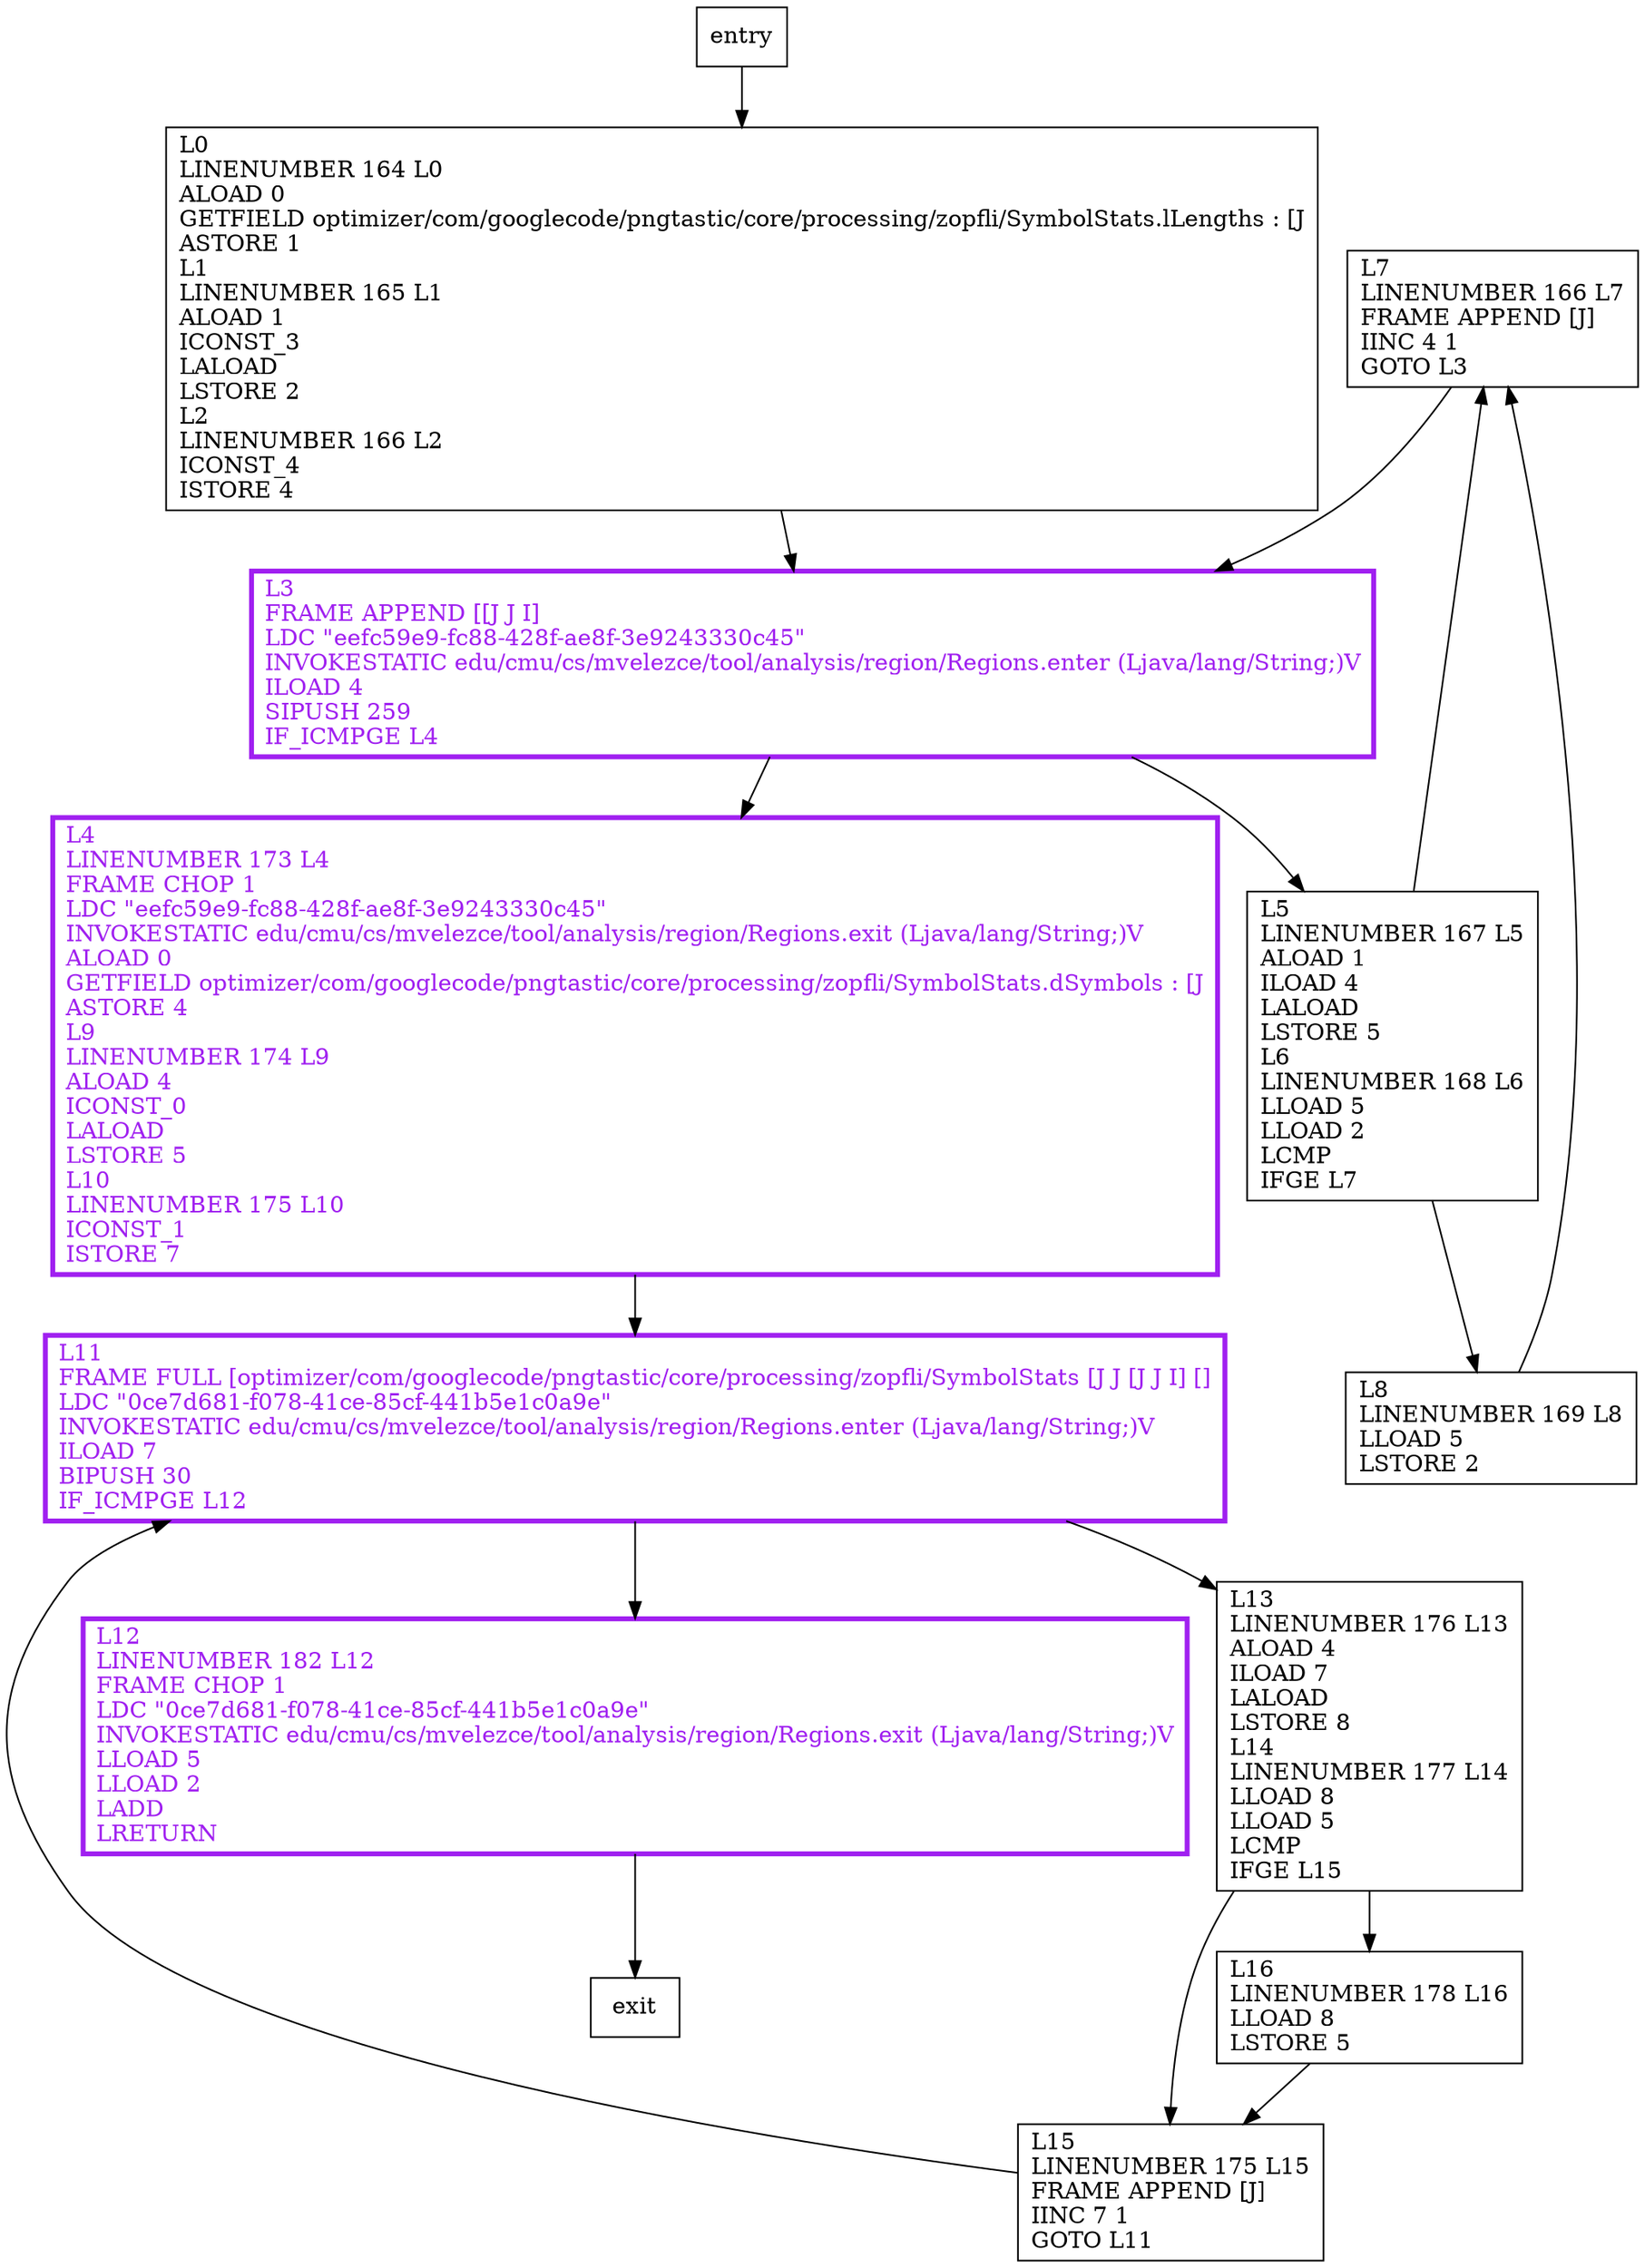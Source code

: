 digraph minCost {
node [shape=record];
2076611420 [label="L7\lLINENUMBER 166 L7\lFRAME APPEND [J]\lIINC 4 1\lGOTO L3\l"];
1740453150 [label="L8\lLINENUMBER 169 L8\lLLOAD 5\lLSTORE 2\l"];
1183745381 [label="L12\lLINENUMBER 182 L12\lFRAME CHOP 1\lLDC \"0ce7d681-f078-41ce-85cf-441b5e1c0a9e\"\lINVOKESTATIC edu/cmu/cs/mvelezce/tool/analysis/region/Regions.exit (Ljava/lang/String;)V\lLLOAD 5\lLLOAD 2\lLADD\lLRETURN\l"];
117859171 [label="L15\lLINENUMBER 175 L15\lFRAME APPEND [J]\lIINC 7 1\lGOTO L11\l"];
462487268 [label="L0\lLINENUMBER 164 L0\lALOAD 0\lGETFIELD optimizer/com/googlecode/pngtastic/core/processing/zopfli/SymbolStats.lLengths : [J\lASTORE 1\lL1\lLINENUMBER 165 L1\lALOAD 1\lICONST_3\lLALOAD\lLSTORE 2\lL2\lLINENUMBER 166 L2\lICONST_4\lISTORE 4\l"];
1288163341 [label="L3\lFRAME APPEND [[J J I]\lLDC \"eefc59e9-fc88-428f-ae8f-3e9243330c45\"\lINVOKESTATIC edu/cmu/cs/mvelezce/tool/analysis/region/Regions.enter (Ljava/lang/String;)V\lILOAD 4\lSIPUSH 259\lIF_ICMPGE L4\l"];
1974701110 [label="L16\lLINENUMBER 178 L16\lLLOAD 8\lLSTORE 5\l"];
890488908 [label="L4\lLINENUMBER 173 L4\lFRAME CHOP 1\lLDC \"eefc59e9-fc88-428f-ae8f-3e9243330c45\"\lINVOKESTATIC edu/cmu/cs/mvelezce/tool/analysis/region/Regions.exit (Ljava/lang/String;)V\lALOAD 0\lGETFIELD optimizer/com/googlecode/pngtastic/core/processing/zopfli/SymbolStats.dSymbols : [J\lASTORE 4\lL9\lLINENUMBER 174 L9\lALOAD 4\lICONST_0\lLALOAD\lLSTORE 5\lL10\lLINENUMBER 175 L10\lICONST_1\lISTORE 7\l"];
152937115 [label="L13\lLINENUMBER 176 L13\lALOAD 4\lILOAD 7\lLALOAD\lLSTORE 8\lL14\lLINENUMBER 177 L14\lLLOAD 8\lLLOAD 5\lLCMP\lIFGE L15\l"];
1193577032 [label="L11\lFRAME FULL [optimizer/com/googlecode/pngtastic/core/processing/zopfli/SymbolStats [J J [J J I] []\lLDC \"0ce7d681-f078-41ce-85cf-441b5e1c0a9e\"\lINVOKESTATIC edu/cmu/cs/mvelezce/tool/analysis/region/Regions.enter (Ljava/lang/String;)V\lILOAD 7\lBIPUSH 30\lIF_ICMPGE L12\l"];
1232631679 [label="L5\lLINENUMBER 167 L5\lALOAD 1\lILOAD 4\lLALOAD\lLSTORE 5\lL6\lLINENUMBER 168 L6\lLLOAD 5\lLLOAD 2\lLCMP\lIFGE L7\l"];
entry;
exit;
890488908 -> 1193577032;
1193577032 -> 1183745381;
1193577032 -> 152937115;
1232631679 -> 2076611420;
1232631679 -> 1740453150;
entry -> 462487268;
2076611420 -> 1288163341;
1740453150 -> 2076611420;
1183745381 -> exit;
117859171 -> 1193577032;
462487268 -> 1288163341;
1288163341 -> 890488908;
1288163341 -> 1232631679;
1974701110 -> 117859171;
152937115 -> 117859171;
152937115 -> 1974701110;
1183745381[fontcolor="purple", penwidth=3, color="purple"];
1288163341[fontcolor="purple", penwidth=3, color="purple"];
890488908[fontcolor="purple", penwidth=3, color="purple"];
1193577032[fontcolor="purple", penwidth=3, color="purple"];
}
